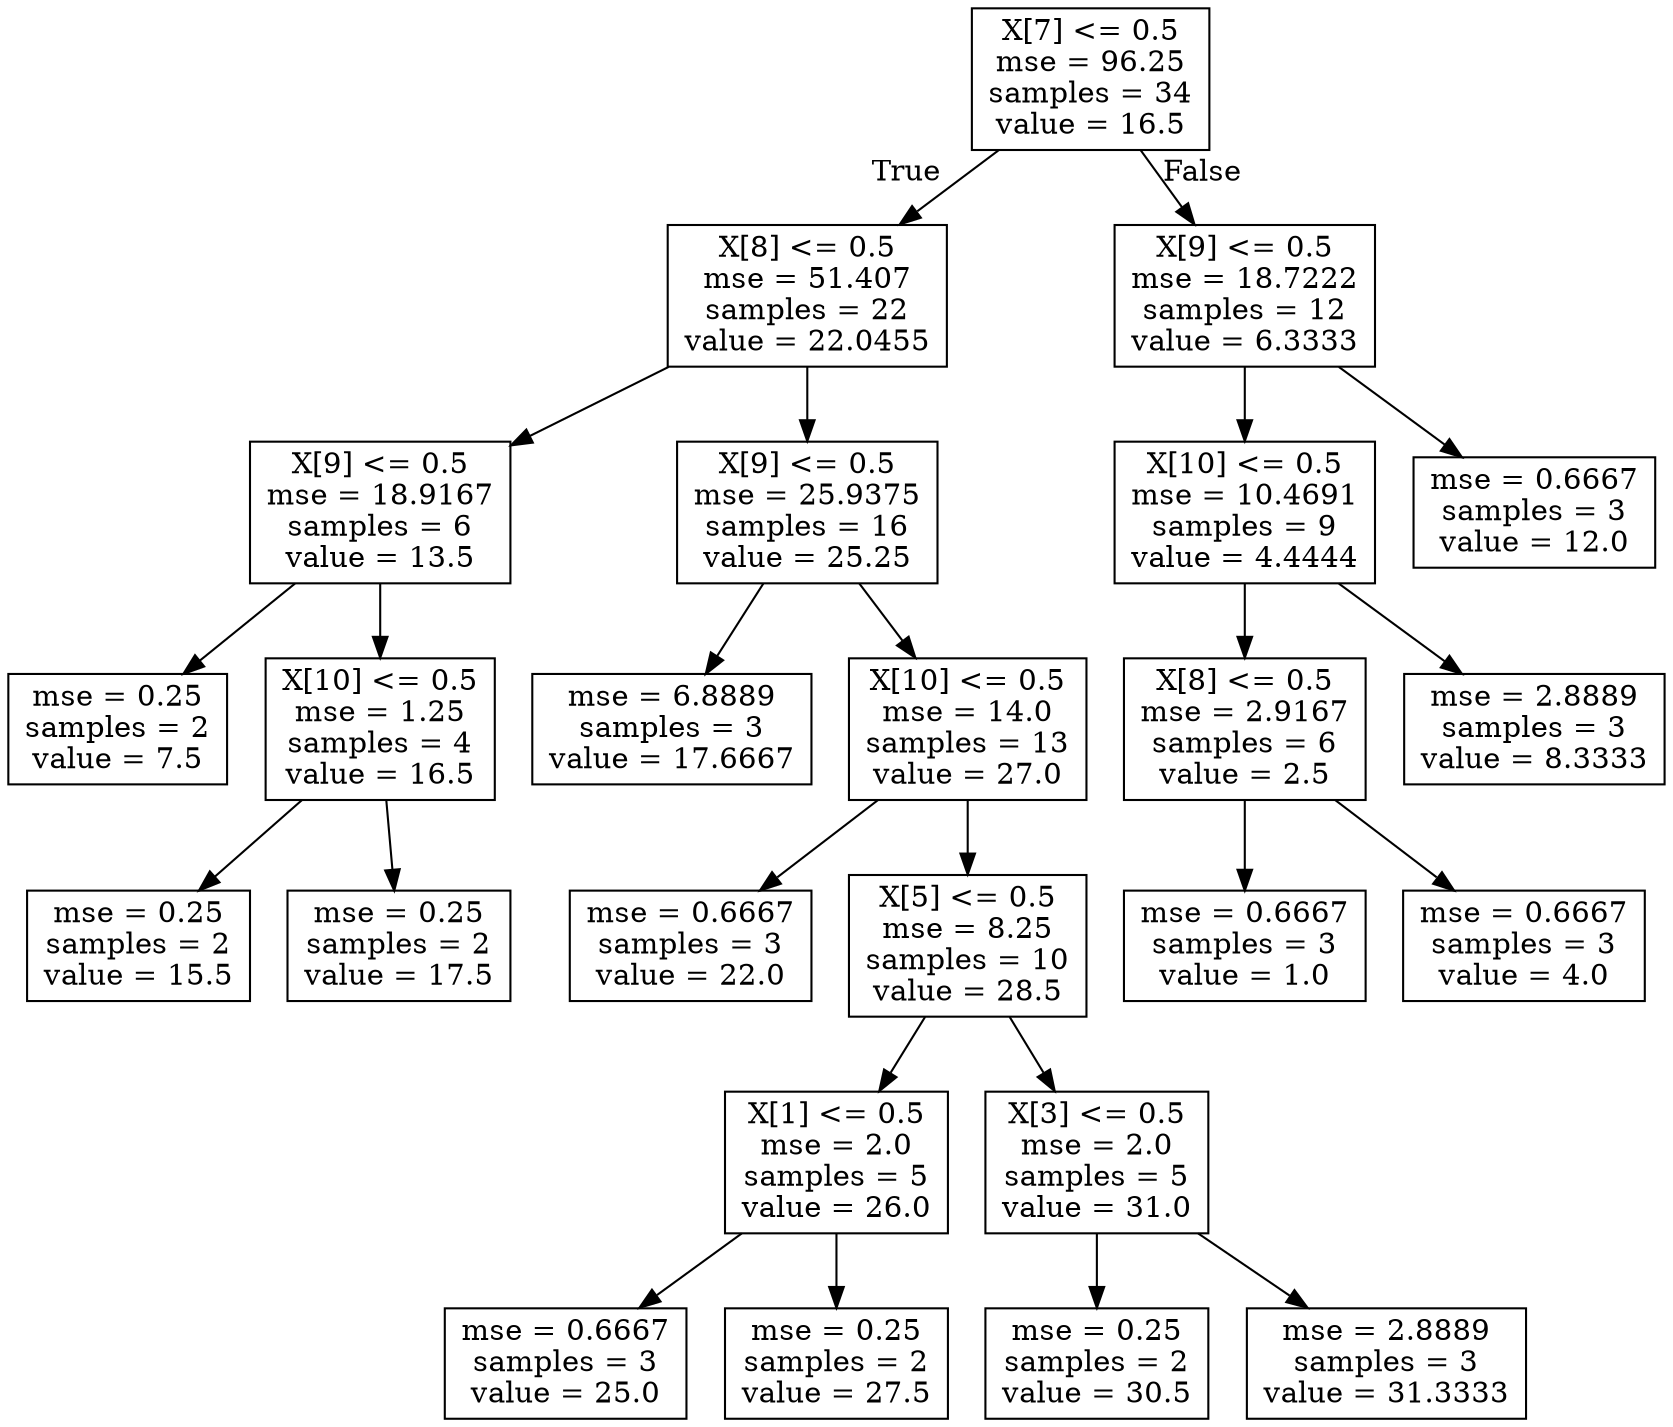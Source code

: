 digraph Tree {
node [shape=box] ;
0 [label="X[7] <= 0.5\nmse = 96.25\nsamples = 34\nvalue = 16.5"] ;
1 [label="X[8] <= 0.5\nmse = 51.407\nsamples = 22\nvalue = 22.0455"] ;
0 -> 1 [labeldistance=2.5, labelangle=45, headlabel="True"] ;
2 [label="X[9] <= 0.5\nmse = 18.9167\nsamples = 6\nvalue = 13.5"] ;
1 -> 2 ;
3 [label="mse = 0.25\nsamples = 2\nvalue = 7.5"] ;
2 -> 3 ;
4 [label="X[10] <= 0.5\nmse = 1.25\nsamples = 4\nvalue = 16.5"] ;
2 -> 4 ;
5 [label="mse = 0.25\nsamples = 2\nvalue = 15.5"] ;
4 -> 5 ;
6 [label="mse = 0.25\nsamples = 2\nvalue = 17.5"] ;
4 -> 6 ;
7 [label="X[9] <= 0.5\nmse = 25.9375\nsamples = 16\nvalue = 25.25"] ;
1 -> 7 ;
8 [label="mse = 6.8889\nsamples = 3\nvalue = 17.6667"] ;
7 -> 8 ;
9 [label="X[10] <= 0.5\nmse = 14.0\nsamples = 13\nvalue = 27.0"] ;
7 -> 9 ;
10 [label="mse = 0.6667\nsamples = 3\nvalue = 22.0"] ;
9 -> 10 ;
11 [label="X[5] <= 0.5\nmse = 8.25\nsamples = 10\nvalue = 28.5"] ;
9 -> 11 ;
12 [label="X[1] <= 0.5\nmse = 2.0\nsamples = 5\nvalue = 26.0"] ;
11 -> 12 ;
13 [label="mse = 0.6667\nsamples = 3\nvalue = 25.0"] ;
12 -> 13 ;
14 [label="mse = 0.25\nsamples = 2\nvalue = 27.5"] ;
12 -> 14 ;
15 [label="X[3] <= 0.5\nmse = 2.0\nsamples = 5\nvalue = 31.0"] ;
11 -> 15 ;
16 [label="mse = 0.25\nsamples = 2\nvalue = 30.5"] ;
15 -> 16 ;
17 [label="mse = 2.8889\nsamples = 3\nvalue = 31.3333"] ;
15 -> 17 ;
18 [label="X[9] <= 0.5\nmse = 18.7222\nsamples = 12\nvalue = 6.3333"] ;
0 -> 18 [labeldistance=2.5, labelangle=-45, headlabel="False"] ;
19 [label="X[10] <= 0.5\nmse = 10.4691\nsamples = 9\nvalue = 4.4444"] ;
18 -> 19 ;
20 [label="X[8] <= 0.5\nmse = 2.9167\nsamples = 6\nvalue = 2.5"] ;
19 -> 20 ;
21 [label="mse = 0.6667\nsamples = 3\nvalue = 1.0"] ;
20 -> 21 ;
22 [label="mse = 0.6667\nsamples = 3\nvalue = 4.0"] ;
20 -> 22 ;
23 [label="mse = 2.8889\nsamples = 3\nvalue = 8.3333"] ;
19 -> 23 ;
24 [label="mse = 0.6667\nsamples = 3\nvalue = 12.0"] ;
18 -> 24 ;
}